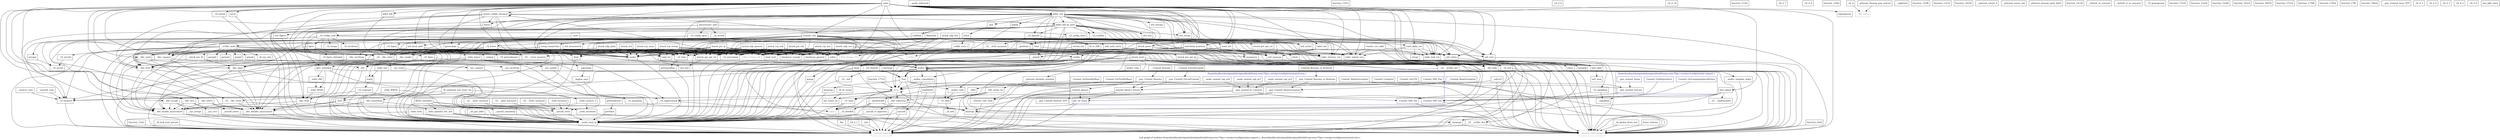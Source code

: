 digraph "Call graph of the module." {
  label="Call graph of modules /home/landley/aboriginal/aboriginal/build/temp-armv7l/gcc-core/gcc/config/arm/pr-support.c, /home/landley/aboriginal/aboriginal/build/temp-armv7l/gcc-core/gcc/config/arm/unwind-arm.c.";
  node [shape=record];

  subgraph cluster_2fhome2flandley2faboriginal2faboriginal2fbuild2ftemp_armv37l2fgcc_core2fgcc2fconfig2farm2fpr_support_c {
    label="/home/landley/aboriginal/aboriginal/build/temp-armv7l/gcc-core/gcc/config/arm/pr-support.c";
    color="blue3";
    fontcolor="blue3";

    Node__Unwind_GetLanguageSpecificData [label="{_Unwind_GetLanguageSpecificData}"];
    Node___gnu_unwind_execute [label="{__gnu_unwind_execute}"];
    Node___gnu_unwind_frame [label="{__gnu_unwind_frame}"];
    Node__Unwind_GetRegionStart [label="{_Unwind_GetRegionStart}"];
  }

  subgraph cluster_2fhome2flandley2faboriginal2faboriginal2fbuild2ftemp_armv37l2fgcc_core2fgcc2fconfig2farm2funwind_arm_c {
    label="/home/landley/aboriginal/aboriginal/build/temp-armv7l/gcc-core/gcc/config/arm/unwind-arm.c";
    color="blue3";
    fontcolor="blue3";

    Node___gnu_Unwind_Resume [label="{__gnu_Unwind_Resume}"];
    Node___gnu_Unwind_RaiseException [label="{__gnu_Unwind_RaiseException}"];
    Node__Unwind_VRS_Get [label="{_Unwind_VRS_Get}"];
    Node__Unwind_VRS_Set [label="{_Unwind_VRS_Set}"];
    Node__Unwind_GetCFA [label="{_Unwind_GetCFA}"];
    Node__Unwind_Complete [label="{_Unwind_Complete}"];
    Node__Unwind_DeleteException [label="{_Unwind_DeleteException}"];
    Node__Unwind_GetTextRelBase [label="{_Unwind_GetTextRelBase}"];
    Node__Unwind_GetDataRelBase [label="{_Unwind_GetDataRelBase}"];
    Node_get_eit_entry [label="{get_eit_entry}"];
    Node_unwind_phase2_forced [label="{unwind_phase2_forced}"];
    Node___gnu_Unwind_ForcedUnwind [label="{__gnu_Unwind_ForcedUnwind}"];
    Node_unwind_phase2 [label="{unwind_phase2}"];
    Node___gnu_Unwind_Resume_or_Rethrow [label="{__gnu_Unwind_Resume_or_Rethrow}"];
    Node__Unwind_VRS_Pop [label="{_Unwind_VRS_Pop}"];
    Node___gnu_unwind_pr_common [label="{__gnu_unwind_pr_common}"];
    Node___aeabi_unwind_cpp_pr2 [label="{__aeabi_unwind_cpp_pr2}"];
    Node___aeabi_unwind_cpp_pr1 [label="{__aeabi_unwind_cpp_pr1}"];
    Node___aeabi_unwind_cpp_pr0 [label="{__aeabi_unwind_cpp_pr0}"];
  }

  Node_function_e0e8 [label="{function_e0e8}"];
  Node_rand_next [label="{rand_next}"];
  Node_rand_alpha_str [label="{rand_alpha_str}"];
  Node_rand_str [label="{rand_str}"];
  Node___GI_setsid [label="{__GI_setsid}"];
  Node_util_itoa [label="{util_itoa}"];
  Node___GI_sigprocmask [label="{__GI_sigprocmask}"];
  Node_setup_connection [label="{setup_connection}"];
  Node_add_auth_entry [label="{add_auth_entry}"];
  Node___GI_time [label="{__GI_time}"];
  Node_scanner_init [label="{scanner_init}"];
  Node___udivsi3 [label="{__udivsi3}"];
  Node_table_retrieve_val [label="{table_retrieve_val}"];
  Node_prctl [label="{prctl}"];
  Node_unlink [label="{unlink}"];
  Node___aeabi_uidivmod [label="{__aeabi_uidivmod}"];
  Node___GI_closedir [label="{__GI_closedir}"];
  Node_table_lock_val [label="{table_lock_val}"];
  Node_table_unlock_val [label="{table_unlock_val}"];
  Node___div0 [label="{__div0}"];
  Node_function_1101c [label="{function_1101c}"];
  Node_table_init [label="{table_init}"];
  Node_util_strlen [label="{util_strlen}"];
  Node___libc_accept [label="{__libc_accept}"];
  Node_fd_to_DIR [label="{fd_to_DIR}"];
  Node_rand_init [label="{rand_init}"];
  Node_util_strcpy [label="{util_strcpy}"];
  Node_util_memcpy [label="{util_memcpy}"];
  Node_util_strcmp [label="{util_strcmp}"];
  Node___GI___fcntl_nocancel [label="{__GI___fcntl_nocancel}"];
  Node___GI_opendir [label="{__GI_opendir}"];
  Node_util_zero [label="{util_zero}"];
  Node_util_memsearch [label="{util_memsearch}"];
  Node__24_d_6 [label="{_24_d_6}"];
  Node_util_atoi [label="{util_atoi}"];
  Node_ioctl [label="{ioctl}"];
  Node__24_d_10 [label="{_24_d_10}"];
  Node_fdopendir [label="{fdopendir}"];
  Node_readlink [label="{readlink}"];
  Node___GI_memset [label="{__GI_memset}"];
  Node_util_fdgets [label="{util_fdgets}"];
  Node___libc_connect [label="{__libc_connect}"];
  Node___GI_readdir [label="{__GI_readdir}"];
  Node_bind [label="{bind}"];
  Node_util_local_addr [label="{util_local_addr}"];
  Node_kill [label="{kill}"];
  Node___syscall_select [label="{__syscall_select}"];
  Node___libc_fcntl [label="{__libc_fcntl}"];
  Node_function_1134c [label="{function_1134c}"];
  Node_getppid [label="{getppid}"];
  Node___GI___errno_location [label="{__GI___errno_location}"];
  Node_strcpy [label="{strcpy}"];
  Node_inet_addr [label="{inet_addr}"];
  Node__24_d_7 [label="{_24_d_7}"];
  Node___GI_getsockname [label="{__GI_getsockname}"];
  Node_clock [label="{clock}"];
  Node_memcpy [label="{memcpy}"];
  Node___libc_select [label="{__libc_select}"];
  Node___sys_accept [label="{__sys_accept}"];
  Node_memmove [label="{memmove}"];
  Node__24_d_8 [label="{_24_d_8}"];
  Node_util_stristr [label="{util_stristr}"];
  Node_function_12fa0 [label="{function_12fa0}"];
  Node___sys_connect [label="{__sys_connect}"];
  Node_socket [label="{socket}"];
  Node__24_d [label="{_24_d}"];
  Node___GI_sigaddset [label="{__GI_sigaddset}"];
  Node_sigemptyset [label="{sigemptyset}"];
  Node_bsd_signal [label="{bsd_signal}"];
  Node___GI___sigismember [label="{__GI___sigismember}"];
  Node___sigaddset [label="{__sigaddset}"];
  Node___sigdelset [label="{__sigdelset}"];
  Node___malloc_largebin_index [label="{__malloc_largebin_index}"];
  Node_malloc [label="{malloc}"];
  Node_function_125f8 [label="{function_125f8}"];
  Node_calloc [label="{calloc}"];
  Node_realloc [label="{realloc}"];
  Node_function_12afc [label="{function_12afc}"];
  Node___malloc_trim [label="{__malloc_trim}"];
  Node___malloc_consolidate [label="{__malloc_consolidate}"];
  Node_malloc_trim [label="{malloc_trim}"];
  Node_abort [label="{abort}"];
  Node_function_13110 [label="{function_13110}"];
  Node_atol [label="{atol}"];
  Node_strtol [label="{strtol}"];
  Node__stdlib_strto_l [label="{_stdlib_strto_l}"];
  Node___GI_exit [label="{__GI_exit}"];
  Node_nprocessors_onln [label="{nprocessors_onln}"];
  Node_sysconf [label="{sysconf}"];
  Node___libc_fork [label="{__libc_fork}"];
  Node___lll_lock_wait_private [label="{__lll_lock_wait_private}"];
  Node___getpid [label="{__getpid}"];
  Node___GI_raise [label="{__GI_raise}"];
  Node_sleep [label="{sleep}"];
  Node_function_14228 [label="{function_14228}"];
  Node___GI___close_nocancel [label="{__GI___close_nocancel}"];
  Node___GI___libc_close [label="{__GI___libc_close}"];
  Node___GI___open_nocancel [label="{__GI___open_nocancel}"];
  Node___libc_open [label="{__libc_open}"];
  Node___GI___write_nocancel [label="{__GI___write_nocancel}"];
  Node___GI___libc_write [label="{__GI___libc_write}"];
  Node___read_nocancel [label="{__read_nocancel}"];
  Node___libc_read [label="{__libc_read}"];
  Node___libc_disable_asynccancel [label="{__libc_disable_asynccancel}"];
  Node___libc_enable_asynccancel [label="{__libc_enable_asynccancel}"];
  Node___pthread_return_0 [label="{__pthread_return_0}"];
  Node___pthread_mutex_init [label="{__pthread_mutex_init}"];
  Node__pthread_cleanup_push_defer [label="{_pthread_cleanup_push_defer}"];
  Node__pthread_cleanup_pop_restore [label="{_pthread_cleanup_pop_restore}"];
  Node___GI___uClibc_fini [label="{__GI___uClibc_fini}"];
  Node___check_one_fd [label="{__check_one_fd}"];
  Node___GI___uClibc_init [label="{__GI___uClibc_init}"];
  Node___uClibc_main [label="{__uClibc_main}"];
  Node_mmap [label="{mmap}"];
  Node___syscall_error [label="{__syscall_error}"];
  Node___libc_sigaction [label="{__libc_sigaction}"];
  Node_function_14c54 [label="{function_14c54}"];
  Node__setjmp [label="{_setjmp}"];
  Node___default_sa_restorer [label="{__default_sa_restorer}"];
  Node___default_rt_sa_restorer [label="{__default_rt_sa_restorer}"];
  Node___aeabi_read_tp [label="{__aeabi_read_tp}"];
  Node___syscall_rt_sigaction [label="{__syscall_rt_sigaction}"];
  Node___GI__exit [label="{__GI__exit}"];
  Node_fstat [label="{fstat}"];
  Node___getdents [label="{__getdents}"];
  Node_getdtablesize [label="{getdtablesize}"];
  Node_getegid [label="{getegid}"];
  Node_geteuid [label="{geteuid}"];
  Node_getgid [label="{getgid}"];
  Node___GI_getpagesize [label="{__GI_getpagesize}"];
  Node_getrlimit [label="{getrlimit}"];
  Node_gettimeofday [label="{gettimeofday}"];
  Node_getuid [label="{getuid}"];
  Node_mremap [label="{mremap}"];
  Node_munmap [label="{munmap}"];
  Node___syscall_nanosleep [label="{__syscall_nanosleep}"];
  Node___libc_nanosleep [label="{__libc_nanosleep}"];
  Node___GI_sbrk [label="{__GI_sbrk}"];
  Node_times [label="{times}"];
  Node___xstat64_conv [label="{__xstat64_conv}"];
  Node___xstat32_conv [label="{__xstat32_conv}"];
  Node_readdir64 [label="{readdir64}"];
  Node_function_15350 [label="{function_15350}"];
  Node___GI_config_read [label="{__GI_config_read}"];
  Node___GI_config_close [label="{__GI_config_close}"];
  Node___GI_config_open [label="{__GI_config_open}"];
  Node___GI_fclose [label="{__GI_fclose}"];
  Node_function_15a28 [label="{function_15a28}"];
  Node___GI_fopen [label="{__GI_fopen}"];
  Node__stdio_fopen [label="{_stdio_fopen}"];
  Node_function_15e84 [label="{function_15e84}"];
  Node__stdio_init [label="{_stdio_init}"];
  Node__stdio_term [label="{_stdio_term}"];
  Node___stdio_wcommit [label="{__stdio_wcommit}"];
  Node___GI_fgetc [label="{__GI_fgetc}"];
  Node_fgets [label="{fgets}"];
  Node__stdio_openlist_dec_use [label="{_stdio_openlist_dec_use}"];
  Node_function_165c0 [label="{function_165c0}"];
  Node_fflush_unlocked [label="{fflush_unlocked}"];
  Node_function_16970 [label="{function_16970}"];
  Node_getc_unlocked [label="{getc_unlocked}"];
  Node___GI_fgets_unlocked [label="{__GI_fgets_unlocked}"];
  Node__memcpy [label="{_memcpy}"];
  Node___GI_strcoll [label="{__GI_strcoll}"];
  Node_strlen [color="gray50", fontcolor="gray50", label="{strlen}"];
  Node___GI_strchr [label="{__GI_strchr}"];
  Node___GI_strchrnul [label="{__GI_strchrnul}"];
  Node_strcspn [label="{strcspn}"];
  Node___GI_strrchr [label="{__GI_strrchr}"];
  Node___GI_strspn [label="{__GI_strspn}"];
  Node_isatty [label="{isatty}"];
  Node___GI_tcgetattr [label="{__GI_tcgetattr}"];
  Node_inet_aton [label="{inet_aton}"];
  Node_init_static_tls [label="{init_static_tls}"];
  Node_function_17518 [label="{function_17518}"];
  Node__dl_tls_setup [label="{_dl_tls_setup}"];
  Node_function_17588 [label="{function_17588}"];
  Node___tls_get_addr [label="{__tls_get_addr}"];
  Node___libc_setup_tls [label="{__libc_setup_tls}"];
  Node_function_177c4 [label="{function_177c4}"];
  Node___pthread_initialize_minimal [label="{__pthread_initialize_minimal}"];
  Node__dl_aux_init [label="{_dl_aux_init}"];
  Node_function_17824 [label="{function_17824}"];
  Node__dl_nothread_init_static_tls [label="{_dl_nothread_init_static_tls}"];
  Node___GI_brk [label="{__GI_brk}"];
  Node___sigsetjmp [label="{__sigsetjmp}"];
  Node___getdents64 [label="{__getdents64}"];
  Node___stdio_READ [label="{__stdio_READ}"];
  Node___stdio_WRITE [label="{__stdio_WRITE}"];
  Node___stdio_rfill [label="{__stdio_rfill}"];
  Node___stdio_trans2r_o [label="{__stdio_trans2r_o}"];
  Node___GI_mempcpy [label="{__GI_mempcpy}"];
  Node___sigjmp_save [label="{__sigjmp_save}"];
  Node___GI_lseek64 [label="{__GI_lseek64}"];
  Node_function_17ffc [label="{function_17ffc}"];
  Node_function_189a4 [label="{function_189a4}"];
  Node___restore_core_regs [label="{__restore_core_regs}"];
  Node___gnu_Unwind_Restore_VFP [label="{__gnu_Unwind_Restore_VFP}"];
  Node___gnu_Unwind_Save_VFP [label="{__gnu_Unwind_Save_VFP}"];
  Node____Unwind_RaiseException [label="{___Unwind_RaiseException}"];
  Node____Unwind_Resume [label="{___Unwind_Resume}"];
  Node__Unwind_Resume_or_Rethrow [label="{_Unwind_Resume_or_Rethrow}"];
  Node____Unwind_ForcedUnwind [label="{___Unwind_ForcedUnwind}"];
  Node__fini [label="{_fini}"];
  Node___libc_errno [color="gray50", fontcolor="gray50", label="{__libc_errno}"];
  Node_llvm_bswap_i32 [color="gray50", fontcolor="gray50", label="{llvm_bswap_i32}"];
  Node_abort [color="gray50", fontcolor="gray50", label="{abort}"];
  Node_llvm_bswap_i16 [color="gray50", fontcolor="gray50", label="{llvm_bswap_i16}"];
  Node_fabsf [color="gray50", fontcolor="gray50", label="{fabsf}"];
  Node_getsockopt [label="{getsockopt}"];
  Node__24_d_5 [label="{_24_d_5}"];
  Node_listen [label="{listen}"];
  Node___sys_recv [label="{__sys_recv}"];
  Node_free [label="{free}"];
  Node__24_d_4 [label="{_24_d_4}"];
  Node___libc_recv [label="{__libc_recv}"];
  Node___sys_recvfrom [label="{__sys_recvfrom}"];
  Node___libc_recvfrom [label="{__libc_recvfrom}"];
  Node___sys_send [label="{__sys_send}"];
  Node__24_d_3 [label="{_24_d_3}"];
  Node___libc_send [label="{__libc_send}"];
  Node___sys_sendto [label="{__sys_sendto}"];
  Node__24_d_2 [label="{_24_d_2}"];
  Node___libc_sendto [label="{__libc_sendto}"];
  Node___GI_setsockopt [label="{__GI_setsockopt}"];
  Node__24_d_1 [label="{_24_d_1}"];
  Node___pseudo_branch [color="gray50", fontcolor="gray50", label="{__pseudo_branch}"];
  Node___pseudo_cond_branch [color="gray50", fontcolor="gray50", label="{__pseudo_cond_branch}"];
  Node__init [label="{_init}"];
  Node___do_global_dtors_aux [label="{__do_global_dtors_aux}"];
  Node_frame_dummy [label="{frame_dummy}"];
  Node__start [label="{_start}"];
  Node_attack_get_opt_str [label="{attack_get_opt_str}"];
  Node_attack_start [label="{attack_start}"];
  Node_attack_parse [label="{attack_parse}"];
  Node_attack_get_opt_ip [label="{attack_get_opt_ip}"];
  Node_attack_get_opt_int [label="{attack_get_opt_int}"];
  Node_attack_init [label="{attack_init}"];
  Node_attack_gre_eth [label="{attack_gre_eth}"];
  Node_attack_gre_ip [label="{attack_gre_ip}"];
  Node_attack_std [label="{attack_std}"];
  Node_attack_tcp_xmas [label="{attack_tcp_xmas}"];
  Node_attack_tcp_stomp [label="{attack_tcp_stomp}"];
  Node__24_d_9 [label="{_24_d_9}"];
  Node_attack_tcp_ack [label="{attack_tcp_ack}"];
  Node_attack_tcp_syn [label="{attack_tcp_syn}"];
  Node_attack_udp_plain [label="{attack_udp_plain}"];
  Node_attack_udp_generic [label="{attack_udp_generic}"];
  Node_attack_udp_vse [label="{attack_udp_vse}"];
  Node_attack_udp_dns [label="{attack_udp_dns}"];
  Node_checksum_generic [label="{checksum_generic}"];
  Node_checksum_tcpudp [label="{checksum_tcpudp}"];
  Node_killer_kill [label="{killer_kill}"];
  Node_killer_kill_by_port [label="{killer_kill_by_port}"];
  Node_killer_init [label="{killer_init}"];
  Node_anti_gdb_entry [label="{anti_gdb_entry}"];
  Node_ensure_single_instance [label="{ensure_single_instance}"];
  Node_resolve_cnc_addr [label="{resolve_cnc_addr}"];
  Node_watchdog_maintain [label="{watchdog_maintain}"];
  Node_main [label="{main}"];

  Node_function_e0e8 -> Node___pseudo_cond_branch;
  Node_rand_alpha_str -> Node_table_retrieve_val;
  Node_rand_alpha_str -> Node_table_lock_val;
  Node_rand_alpha_str -> Node_table_unlock_val;
  Node_rand_alpha_str -> Node_util_strlen;
  Node_rand_alpha_str -> Node_strcpy;
  Node___GI_setsid -> Node___aeabi_read_tp;
  Node___GI_sigprocmask -> Node___aeabi_read_tp;
  Node___GI_sigprocmask -> Node_fabsf;
  Node_setup_connection -> Node_util_zero;
  Node_setup_connection -> Node___libc_connect;
  Node_setup_connection -> Node___libc_fcntl;
  Node_setup_connection -> Node_socket;
  Node_setup_connection -> Node___pseudo_cond_branch;
  Node_add_auth_entry -> Node_util_strlen;
  Node_add_auth_entry -> Node_util_memcpy;
  Node_add_auth_entry -> Node_malloc;
  Node_add_auth_entry -> Node_realloc;
  Node___GI_time -> Node_gettimeofday;
  Node_scanner_init -> Node_rand_next;
  Node_scanner_init -> Node_setup_connection;
  Node_scanner_init -> Node_add_auth_entry;
  Node_scanner_init -> Node___GI_time;
  Node_scanner_init -> Node_table_retrieve_val;
  Node_scanner_init -> Node_table_lock_val;
  Node_scanner_init -> Node_table_unlock_val;
  Node_scanner_init -> Node_rand_init;
  Node_scanner_init -> Node_util_memsearch;
  Node_scanner_init -> Node___libc_connect;
  Node_scanner_init -> Node_util_local_addr;
  Node_scanner_init -> Node___libc_fcntl;
  Node_scanner_init -> Node___GI___errno_location;
  Node_scanner_init -> Node_inet_addr;
  Node_scanner_init -> Node_memcpy;
  Node_scanner_init -> Node___libc_select;
  Node_scanner_init -> Node_memmove;
  Node_scanner_init -> Node_socket;
  Node_scanner_init -> Node_calloc;
  Node_scanner_init -> Node___GI_exit;
  Node_scanner_init -> Node___libc_fork;
  Node_scanner_init -> Node___GI___libc_close;
  Node_scanner_init -> Node_llvm_bswap_i32;
  Node_scanner_init -> Node_getsockopt;
  Node_scanner_init -> Node___libc_recv;
  Node_scanner_init -> Node___libc_recvfrom;
  Node_scanner_init -> Node___libc_send;
  Node_scanner_init -> Node___libc_sendto;
  Node_scanner_init -> Node___GI_setsockopt;
  Node_scanner_init -> Node___pseudo_cond_branch;
  Node_scanner_init -> Node_checksum_generic;
  Node_scanner_init -> Node_checksum_tcpudp;
  Node___udivsi3 -> Node___div0;
  Node___udivsi3 -> Node___pseudo_cond_branch;
  Node_prctl -> Node___aeabi_read_tp;
  Node_unlink -> Node___aeabi_read_tp;
  Node___GI_closedir -> Node___aeabi_read_tp;
  Node___GI_closedir -> Node_free;
  Node___GI_closedir -> Node___pseudo_branch;
  Node___div0 -> Node___GI_raise;
  Node_table_init -> Node_util_memcpy;
  Node_table_init -> Node_malloc;
  Node_util_strlen -> Node___pseudo_cond_branch;
  Node___libc_accept -> Node___sys_accept;
  Node___libc_accept -> Node___libc_disable_asynccancel;
  Node___libc_accept -> Node___libc_enable_asynccancel;
  Node_fd_to_DIR -> Node_malloc;
  Node_fd_to_DIR -> Node_calloc;
  Node_fd_to_DIR -> Node_free;
  Node_rand_init -> Node___GI_time;
  Node_rand_init -> Node_getppid;
  Node_rand_init -> Node_clock;
  Node_rand_init -> Node___getpid;
  Node_util_memcpy -> Node___pseudo_cond_branch;
  Node___GI___fcntl_nocancel -> Node___aeabi_read_tp;
  Node___GI_opendir -> Node_fd_to_DIR;
  Node___GI_opendir -> Node___GI___fcntl_nocancel;
  Node___GI_opendir -> Node___aeabi_read_tp;
  Node___GI_opendir -> Node_fstat;
  Node_util_zero -> Node___pseudo_cond_branch;
  Node_ioctl -> Node___libc_disable_asynccancel;
  Node_ioctl -> Node___libc_enable_asynccancel;
  Node_ioctl -> Node___aeabi_read_tp;
  Node_fdopendir -> Node_fd_to_DIR;
  Node_fdopendir -> Node___libc_fcntl;
  Node_fdopendir -> Node___aeabi_read_tp;
  Node_fdopendir -> Node_fstat;
  Node_readlink -> Node___aeabi_read_tp;
  Node___GI_memset -> Node___pseudo_branch;
  Node_util_fdgets -> Node___libc_read;
  Node___libc_connect -> Node___sys_connect;
  Node___libc_connect -> Node___libc_disable_asynccancel;
  Node___libc_connect -> Node___libc_enable_asynccancel;
  Node___GI_readdir -> Node___getdents;
  Node___GI_readdir -> Node___pseudo_branch;
  Node_bind -> Node___aeabi_read_tp;
  Node_util_local_addr -> Node___libc_connect;
  Node_util_local_addr -> Node___GI___errno_location;
  Node_util_local_addr -> Node___GI_getsockname;
  Node_util_local_addr -> Node_socket;
  Node_util_local_addr -> Node___GI___libc_close;
  Node_kill -> Node___aeabi_read_tp;
  Node___syscall_select -> Node___aeabi_read_tp;
  Node___libc_fcntl -> Node___libc_disable_asynccancel;
  Node___libc_fcntl -> Node___libc_enable_asynccancel;
  Node___libc_fcntl -> Node___aeabi_read_tp;
  Node___GI___errno_location -> Node___aeabi_read_tp;
  Node_inet_addr -> Node_inet_aton;
  Node___GI_getsockname -> Node___aeabi_read_tp;
  Node_clock -> Node_times;
  Node_memcpy -> Node__memcpy;
  Node___libc_select -> Node___syscall_select;
  Node___libc_select -> Node___libc_disable_asynccancel;
  Node___libc_select -> Node___libc_enable_asynccancel;
  Node___sys_accept -> Node___aeabi_read_tp;
  Node_memmove -> Node__memcpy;
  Node___sys_connect -> Node___aeabi_read_tp;
  Node_socket -> Node___aeabi_read_tp;
  Node__24_d -> Node___libc_errno;
  Node___GI_sigaddset -> Node___sigaddset;
  Node___GI_sigaddset -> Node___aeabi_read_tp;
  Node_bsd_signal -> Node___GI___sigismember;
  Node_bsd_signal -> Node___sigaddset;
  Node_bsd_signal -> Node___libc_sigaction;
  Node_bsd_signal -> Node___aeabi_read_tp;
  Node___malloc_largebin_index -> Node___pseudo_cond_branch;
  Node_malloc -> Node___malloc_largebin_index;
  Node_malloc -> Node_malloc;
  Node_malloc -> Node___malloc_consolidate;
  Node_malloc -> Node_abort;
  Node_malloc -> Node_mmap;
  Node_malloc -> Node___aeabi_read_tp;
  Node_malloc -> Node___GI_sbrk;
  Node_malloc -> Node_free;
  Node_malloc -> Node___pseudo_branch;
  Node_calloc -> Node___GI_memset;
  Node_calloc -> Node_malloc;
  Node_calloc -> Node___aeabi_read_tp;
  Node_calloc -> Node___pseudo_branch;
  Node_realloc -> Node_memcpy;
  Node_realloc -> Node_malloc;
  Node_realloc -> Node_abort;
  Node_realloc -> Node___aeabi_read_tp;
  Node_realloc -> Node_mremap;
  Node_realloc -> Node_free;
  Node_realloc -> Node___pseudo_branch;
  Node_function_12afc -> Node___pseudo_branch;
  Node___malloc_trim -> Node___GI_sbrk;
  Node___malloc_consolidate -> Node_abort;
  Node___malloc_consolidate -> Node_sysconf;
  Node___gnu_Unwind_Resume -> Node_abort;
  Node___gnu_Unwind_Resume -> Node_unwind_phase2_forced;
  Node___gnu_Unwind_Resume -> Node_unwind_phase2;
  Node___gnu_Unwind_Resume -> Node___restore_core_regs;
  Node___gnu_Unwind_Resume -> Node___pseudo_branch;
  Node___gnu_Unwind_Resume -> Node___pseudo_cond_branch;
  Node___gnu_Unwind_RaiseException -> Node_get_eit_entry;
  Node___gnu_Unwind_RaiseException -> Node___gnu_Unwind_Restore_VFP;
  Node___gnu_Unwind_RaiseException -> Node___pseudo_branch;
  Node_malloc_trim -> Node___malloc_trim;
  Node_malloc_trim -> Node___malloc_consolidate;
  Node_abort -> Node___GI_sigprocmask;
  Node_abort -> Node___GI_memset;
  Node_abort -> Node_abort;
  Node_abort -> Node___GI_raise;
  Node_abort -> Node___libc_sigaction;
  Node_abort -> Node___pseudo_branch;
  Node_abort -> Node___pseudo_cond_branch;
  Node_atol -> Node_strtol;
  Node_strtol -> Node__stdlib_strto_l;
  Node__stdlib_strto_l -> Node___aeabi_read_tp;
  Node___GI_exit -> Node___GI___uClibc_fini;
  Node___GI_exit -> Node___GI__exit;
  Node___GI_exit -> Node___pseudo_branch;
  Node___GI_exit -> Node___pseudo_cond_branch;
  Node_nprocessors_onln -> Node___GI_config_read;
  Node_nprocessors_onln -> Node___GI_config_close;
  Node_nprocessors_onln -> Node___GI_config_open;
  Node_nprocessors_onln -> Node___GI_strcoll;
  Node_sysconf -> Node___aeabi_read_tp;
  Node_sysconf -> Node___pseudo_branch;
  Node___libc_fork -> Node___aeabi_read_tp;
  Node___libc_fork -> Node___pseudo_branch;
  Node___libc_fork -> Node___pseudo_cond_branch;
  Node___lll_lock_wait_private -> Node___pseudo_branch;
  Node___getpid -> Node___aeabi_read_tp;
  Node___GI_raise -> Node___aeabi_read_tp;
  Node___GI_raise -> Node_fabsf;
  Node_sleep -> Node___libc_sigaction;
  Node_sleep -> Node___aeabi_read_tp;
  Node_sleep -> Node___libc_nanosleep;
  Node_sleep -> Node___pseudo_branch;
  Node_sleep -> Node___pseudo_cond_branch;
  Node___GI___close_nocancel -> Node___syscall_error;
  Node___GI___libc_close -> Node___libc_disable_asynccancel;
  Node___GI___libc_close -> Node___libc_enable_asynccancel;
  Node___GI___libc_close -> Node___syscall_error;
  Node___GI___open_nocancel -> Node___syscall_error;
  Node___libc_open -> Node___libc_disable_asynccancel;
  Node___libc_open -> Node___libc_enable_asynccancel;
  Node___libc_open -> Node___syscall_error;
  Node___GI___write_nocancel -> Node___syscall_error;
  Node___GI___libc_write -> Node___libc_disable_asynccancel;
  Node___GI___libc_write -> Node___libc_enable_asynccancel;
  Node___GI___libc_write -> Node___syscall_error;
  Node___read_nocancel -> Node___syscall_error;
  Node___libc_read -> Node___libc_disable_asynccancel;
  Node___libc_read -> Node___libc_enable_asynccancel;
  Node___libc_read -> Node___syscall_error;
  Node___libc_disable_asynccancel -> Node___aeabi_read_tp;
  Node___libc_disable_asynccancel -> Node___pseudo_branch;
  Node___libc_enable_asynccancel -> Node___aeabi_read_tp;
  Node___libc_enable_asynccancel -> Node___pseudo_branch;
  Node__pthread_cleanup_pop_restore -> Node___libc_errno;
  Node___GI___uClibc_fini -> Node___pseudo_branch;
  Node___GI___uClibc_fini -> Node___pseudo_cond_branch;
  Node___check_one_fd -> Node___libc_fcntl;
  Node___check_one_fd -> Node___libc_open;
  Node___check_one_fd -> Node___pseudo_cond_branch;
  Node___GI___uClibc_init -> Node___pthread_initialize_minimal;
  Node___GI___uClibc_init -> Node___pseudo_cond_branch;
  Node___uClibc_main -> Node___GI_memset;
  Node___uClibc_main -> Node___GI_exit;
  Node___uClibc_main -> Node___check_one_fd;
  Node___uClibc_main -> Node___GI___uClibc_init;
  Node___uClibc_main -> Node__setjmp;
  Node___uClibc_main -> Node___aeabi_read_tp;
  Node___uClibc_main -> Node_getegid;
  Node___uClibc_main -> Node_geteuid;
  Node___uClibc_main -> Node_getgid;
  Node___uClibc_main -> Node_getuid;
  Node___uClibc_main -> Node___GI_strrchr;
  Node___uClibc_main -> Node__dl_aux_init;
  Node___uClibc_main -> Node___pseudo_branch;
  Node___uClibc_main -> Node___pseudo_cond_branch;
  Node_mmap -> Node___aeabi_read_tp;
  Node___syscall_error -> Node___aeabi_read_tp;
  Node___libc_sigaction -> Node_memcpy;
  Node___libc_sigaction -> Node___syscall_rt_sigaction;
  Node__setjmp -> Node___sigsetjmp;
  Node___aeabi_read_tp -> Node___pseudo_branch;
  Node___syscall_rt_sigaction -> Node___aeabi_read_tp;
  Node___GI__exit -> Node___aeabi_read_tp;
  Node_fstat -> Node___aeabi_read_tp;
  Node_fstat -> Node___pseudo_cond_branch;
  Node___getdents -> Node_memmove;
  Node___getdents -> Node___aeabi_read_tp;
  Node___getdents -> Node_strlen;
  Node_getdtablesize -> Node_getrlimit;
  Node_getrlimit -> Node___aeabi_read_tp;
  Node_gettimeofday -> Node___aeabi_read_tp;
  Node_mremap -> Node___aeabi_read_tp;
  Node_munmap -> Node___aeabi_read_tp;
  Node___syscall_nanosleep -> Node___aeabi_read_tp;
  Node___libc_nanosleep -> Node___libc_disable_asynccancel;
  Node___libc_nanosleep -> Node___libc_enable_asynccancel;
  Node___libc_nanosleep -> Node___syscall_nanosleep;
  Node___GI_sbrk -> Node___GI_brk;
  Node___xstat64_conv -> Node___GI_memset;
  Node___xstat32_conv -> Node___GI_memset;
  Node_readdir64 -> Node___getdents64;
  Node_readdir64 -> Node___pseudo_branch;
  Node___GI_config_read -> Node___GI_memset;
  Node___GI_config_read -> Node_malloc;
  Node___GI_config_read -> Node_realloc;
  Node___GI_config_read -> Node___GI_fgetc;
  Node___GI_config_read -> Node_fgets;
  Node___GI_config_read -> Node_getc_unlocked;
  Node___GI_config_read -> Node_strlen;
  Node___GI_config_read -> Node___GI_strchr;
  Node___GI_config_read -> Node___GI_strchrnul;
  Node___GI_config_read -> Node_strcspn;
  Node___GI_config_read -> Node___GI_strspn;
  Node___GI_config_close -> Node___GI_fclose;
  Node___GI_config_close -> Node_free;
  Node___GI_config_close -> Node___pseudo_cond_branch;
  Node___GI_config_open -> Node_calloc;
  Node___GI_config_open -> Node___GI_fopen;
  Node___GI_fclose -> Node___GI___libc_close;
  Node___GI_fclose -> Node___aeabi_read_tp;
  Node___GI_fclose -> Node__stdio_openlist_dec_use;
  Node___GI_fclose -> Node___pseudo_branch;
  Node___GI_fclose -> Node___pseudo_cond_branch;
  Node___GI_fopen -> Node__stdio_fopen;
  Node__stdio_fopen -> Node___libc_fcntl;
  Node__stdio_fopen -> Node_malloc;
  Node__stdio_fopen -> Node___libc_open;
  Node__stdio_fopen -> Node___aeabi_read_tp;
  Node__stdio_fopen -> Node_isatty;
  Node__stdio_fopen -> Node_free;
  Node__stdio_fopen -> Node___pseudo_branch;
  Node__stdio_fopen -> Node___pseudo_cond_branch;
  Node__stdio_init -> Node___aeabi_read_tp;
  Node__stdio_init -> Node_isatty;
  Node__stdio_term -> Node___aeabi_read_tp;
  Node__stdio_term -> Node___pseudo_branch;
  Node__stdio_term -> Node___pseudo_cond_branch;
  Node___stdio_wcommit -> Node___pseudo_cond_branch;
  Node___GI_fgetc -> Node___aeabi_read_tp;
  Node___GI_fgetc -> Node_getc_unlocked;
  Node___GI_fgetc -> Node___pseudo_branch;
  Node___GI_fgetc -> Node___pseudo_cond_branch;
  Node_fgets -> Node___aeabi_read_tp;
  Node_fgets -> Node___GI_fgets_unlocked;
  Node_fgets -> Node___pseudo_branch;
  Node_fgets -> Node___pseudo_cond_branch;
  Node__stdio_openlist_dec_use -> Node___aeabi_read_tp;
  Node__stdio_openlist_dec_use -> Node___pseudo_branch;
  Node__stdio_openlist_dec_use -> Node___pseudo_cond_branch;
  Node_fflush_unlocked -> Node___aeabi_read_tp;
  Node_fflush_unlocked -> Node___stdio_wcommit;
  Node_fflush_unlocked -> Node__stdio_openlist_dec_use;
  Node_fflush_unlocked -> Node___pseudo_branch;
  Node_fflush_unlocked -> Node___pseudo_cond_branch;
  Node_getc_unlocked -> Node___stdio_READ;
  Node_getc_unlocked -> Node___stdio_rfill;
  Node_getc_unlocked -> Node___stdio_trans2r_o;
  Node_getc_unlocked -> Node___pseudo_cond_branch;
  Node___GI_fgets_unlocked -> Node_getc_unlocked;
  Node__memcpy -> Node___pseudo_branch;
  Node__memcpy -> Node___pseudo_cond_branch;
  Node_strcspn -> Node___GI_strchr;
  Node___GI_strrchr -> Node___GI_strchr;
  Node_isatty -> Node___GI_tcgetattr;
  Node___GI_tcgetattr -> Node_ioctl;
  Node___GI_tcgetattr -> Node___GI_memset;
  Node___GI_tcgetattr -> Node___GI_mempcpy;
  Node__dl_tls_setup -> Node_init_static_tls;
  Node___tls_get_addr -> Node___aeabi_read_tp;
  Node___libc_setup_tls -> Node_memcpy;
  Node___libc_setup_tls -> Node___GI_sbrk;
  Node___libc_setup_tls -> Node_init_static_tls;
  Node___libc_setup_tls -> Node___pseudo_cond_branch;
  Node_function_177c4 -> Node_abort;
  Node___pthread_initialize_minimal -> Node___libc_setup_tls;
  Node__dl_nothread_init_static_tls -> Node___GI_memset;
  Node__dl_nothread_init_static_tls -> Node___aeabi_read_tp;
  Node__dl_nothread_init_static_tls -> Node___GI_mempcpy;
  Node___sigsetjmp -> Node___sigjmp_save;
  Node___getdents64 -> Node_memcpy;
  Node___getdents64 -> Node___aeabi_read_tp;
  Node___getdents64 -> Node___GI_lseek64;
  Node___stdio_READ -> Node___libc_read;
  Node___stdio_WRITE -> Node___GI___libc_write;
  Node___stdio_WRITE -> Node___aeabi_read_tp;
  Node___stdio_rfill -> Node___stdio_READ;
  Node___stdio_trans2r_o -> Node___aeabi_read_tp;
  Node___stdio_trans2r_o -> Node___stdio_wcommit;
  Node___GI_mempcpy -> Node_memcpy;
  Node___sigjmp_save -> Node___GI_sigprocmask;
  Node___GI_lseek64 -> Node___aeabi_read_tp;
  Node__Unwind_VRS_Get -> Node___pseudo_cond_branch;
  Node__Unwind_VRS_Set -> Node___pseudo_cond_branch;
  Node__Unwind_DeleteException -> Node___pseudo_cond_branch;
  Node__Unwind_GetTextRelBase -> Node_abort;
  Node__Unwind_GetDataRelBase -> Node_abort;
  Node_get_eit_entry -> Node_fabsf;
  Node_get_eit_entry -> Node___pseudo_branch;
  Node_unwind_phase2_forced -> Node_memcpy;
  Node_unwind_phase2_forced -> Node_get_eit_entry;
  Node_unwind_phase2_forced -> Node___pseudo_branch;
  Node___gnu_Unwind_ForcedUnwind -> Node_unwind_phase2_forced;
  Node_unwind_phase2 -> Node_abort;
  Node_unwind_phase2 -> Node_get_eit_entry;
  Node_unwind_phase2 -> Node___restore_core_regs;
  Node_unwind_phase2 -> Node___pseudo_branch;
  Node___gnu_Unwind_Resume_or_Rethrow -> Node___gnu_Unwind_RaiseException;
  Node___gnu_Unwind_Resume_or_Rethrow -> Node_unwind_phase2_forced;
  Node__Unwind_VRS_Pop -> Node___pseudo_branch;
  Node___gnu_unwind_pr_common -> Node__Unwind_VRS_Get;
  Node___gnu_unwind_pr_common -> Node__Unwind_VRS_Set;
  Node___gnu_unwind_pr_common -> Node___gnu_unwind_execute;
  Node___gnu_unwind_pr_common -> Node_fabsf;
  Node___gnu_unwind_pr_common -> Node___pseudo_branch;
  Node___aeabi_unwind_cpp_pr2 -> Node___gnu_unwind_pr_common;
  Node___aeabi_unwind_cpp_pr1 -> Node___gnu_unwind_pr_common;
  Node___aeabi_unwind_cpp_pr0 -> Node___gnu_unwind_pr_common;
  Node___restore_core_regs -> Node___pseudo_branch;
  Node____Unwind_RaiseException -> Node___gnu_Unwind_RaiseException;
  Node____Unwind_Resume -> Node___gnu_Unwind_Resume;
  Node__Unwind_Resume_or_Rethrow -> Node___gnu_Unwind_Resume_or_Rethrow;
  Node____Unwind_ForcedUnwind -> Node___gnu_Unwind_ForcedUnwind;
  Node__Unwind_GetLanguageSpecificData -> Node__Unwind_VRS_Get;
  Node___gnu_unwind_execute -> Node__Unwind_VRS_Get;
  Node___gnu_unwind_execute -> Node__Unwind_VRS_Set;
  Node___gnu_unwind_execute -> Node__Unwind_VRS_Pop;
  Node___gnu_unwind_frame -> Node___gnu_unwind_execute;
  Node__Unwind_GetRegionStart -> Node__Unwind_VRS_Get;
  Node__fini -> Node___pseudo_branch;
  Node_getsockopt -> Node___aeabi_read_tp;
  Node_listen -> Node___aeabi_read_tp;
  Node___sys_recv -> Node___aeabi_read_tp;
  Node_free -> Node___malloc_trim;
  Node_free -> Node_abort;
  Node_free -> Node_munmap;
  Node_free -> Node___pseudo_branch;
  Node_free -> Node___pseudo_cond_branch;
  Node___libc_recv -> Node___libc_disable_asynccancel;
  Node___libc_recv -> Node___libc_enable_asynccancel;
  Node___libc_recv -> Node___sys_recv;
  Node___sys_recvfrom -> Node___aeabi_read_tp;
  Node___libc_recvfrom -> Node___libc_disable_asynccancel;
  Node___libc_recvfrom -> Node___libc_enable_asynccancel;
  Node___libc_recvfrom -> Node___sys_recvfrom;
  Node___sys_send -> Node___aeabi_read_tp;
  Node___libc_send -> Node___libc_disable_asynccancel;
  Node___libc_send -> Node___libc_enable_asynccancel;
  Node___libc_send -> Node___sys_send;
  Node___sys_sendto -> Node___aeabi_read_tp;
  Node___libc_sendto -> Node___libc_disable_asynccancel;
  Node___libc_sendto -> Node___libc_enable_asynccancel;
  Node___libc_sendto -> Node___sys_sendto;
  Node___GI_setsockopt -> Node___aeabi_read_tp;
  Node__24_d_1 -> Node___pseudo_branch;
  Node__init -> Node___pseudo_branch;
  Node___do_global_dtors_aux -> Node___pseudo_cond_branch;
  Node_frame_dummy -> Node___pseudo_cond_branch;
  Node__start -> Node_abort;
  Node__start -> Node___uClibc_main;
  Node_attack_start -> Node_kill;
  Node_attack_start -> Node_getppid;
  Node_attack_start -> Node___GI_exit;
  Node_attack_start -> Node___libc_fork;
  Node_attack_start -> Node_sleep;
  Node_attack_start -> Node___pseudo_branch;
  Node_attack_parse -> Node_util_memcpy;
  Node_attack_parse -> Node___GI___errno_location;
  Node_attack_parse -> Node_calloc;
  Node_attack_parse -> Node_llvm_bswap_i32;
  Node_attack_parse -> Node_free;
  Node_attack_parse -> Node___pseudo_cond_branch;
  Node_attack_parse -> Node_attack_start;
  Node_attack_get_opt_ip -> Node_inet_addr;
  Node_attack_get_opt_int -> Node_util_atoi;
  Node_attack_init -> Node_calloc;
  Node_attack_init -> Node_realloc;
  Node_attack_gre_eth -> Node_rand_next;
  Node_attack_gre_eth -> Node_rand_str;
  Node_attack_gre_eth -> Node_util_memcpy;
  Node_attack_gre_eth -> Node_socket;
  Node_attack_gre_eth -> Node_calloc;
  Node_attack_gre_eth -> Node___GI___libc_close;
  Node_attack_gre_eth -> Node_llvm_bswap_i32;
  Node_attack_gre_eth -> Node___libc_sendto;
  Node_attack_gre_eth -> Node___GI_setsockopt;
  Node_attack_gre_eth -> Node_attack_get_opt_int;
  Node_attack_gre_eth -> Node_checksum_generic;
  Node_attack_gre_eth -> Node_checksum_tcpudp;
  Node_attack_gre_ip -> Node_rand_next;
  Node_attack_gre_ip -> Node_rand_str;
  Node_attack_gre_ip -> Node_socket;
  Node_attack_gre_ip -> Node_calloc;
  Node_attack_gre_ip -> Node___GI___libc_close;
  Node_attack_gre_ip -> Node_llvm_bswap_i32;
  Node_attack_gre_ip -> Node___libc_sendto;
  Node_attack_gre_ip -> Node___GI_setsockopt;
  Node_attack_gre_ip -> Node_attack_get_opt_int;
  Node_attack_gre_ip -> Node_checksum_generic;
  Node_attack_gre_ip -> Node_checksum_tcpudp;
  Node_attack_std -> Node_rand_next;
  Node_attack_std -> Node_rand_str;
  Node_attack_std -> Node___libc_connect;
  Node_attack_std -> Node_bind;
  Node_attack_std -> Node_socket;
  Node_attack_std -> Node_calloc;
  Node_attack_std -> Node_llvm_bswap_i32;
  Node_attack_std -> Node___libc_send;
  Node_attack_std -> Node_attack_get_opt_int;
  Node_attack_tcp_xmas -> Node_rand_next;
  Node_attack_tcp_xmas -> Node_rand_str;
  Node_attack_tcp_xmas -> Node___GI_time;
  Node_attack_tcp_xmas -> Node___libc_connect;
  Node_attack_tcp_xmas -> Node___libc_fcntl;
  Node_attack_tcp_xmas -> Node_socket;
  Node_attack_tcp_xmas -> Node_malloc;
  Node_attack_tcp_xmas -> Node_calloc;
  Node_attack_tcp_xmas -> Node___GI___libc_close;
  Node_attack_tcp_xmas -> Node_llvm_bswap_i32;
  Node_attack_tcp_xmas -> Node___libc_recvfrom;
  Node_attack_tcp_xmas -> Node___libc_sendto;
  Node_attack_tcp_xmas -> Node___GI_setsockopt;
  Node_attack_tcp_xmas -> Node_attack_get_opt_int;
  Node_attack_tcp_xmas -> Node_checksum_generic;
  Node_attack_tcp_xmas -> Node_checksum_tcpudp;
  Node_attack_tcp_stomp -> Node_rand_next;
  Node_attack_tcp_stomp -> Node_rand_str;
  Node_attack_tcp_stomp -> Node___GI_time;
  Node_attack_tcp_stomp -> Node___libc_connect;
  Node_attack_tcp_stomp -> Node___libc_fcntl;
  Node_attack_tcp_stomp -> Node_socket;
  Node_attack_tcp_stomp -> Node_malloc;
  Node_attack_tcp_stomp -> Node_calloc;
  Node_attack_tcp_stomp -> Node___GI___libc_close;
  Node_attack_tcp_stomp -> Node_llvm_bswap_i32;
  Node_attack_tcp_stomp -> Node___libc_recvfrom;
  Node_attack_tcp_stomp -> Node___libc_sendto;
  Node_attack_tcp_stomp -> Node___GI_setsockopt;
  Node_attack_tcp_stomp -> Node_attack_get_opt_int;
  Node_attack_tcp_stomp -> Node_checksum_generic;
  Node_attack_tcp_stomp -> Node_checksum_tcpudp;
  Node_attack_tcp_ack -> Node_rand_next;
  Node_attack_tcp_ack -> Node_rand_str;
  Node_attack_tcp_ack -> Node_socket;
  Node_attack_tcp_ack -> Node_calloc;
  Node_attack_tcp_ack -> Node___GI___libc_close;
  Node_attack_tcp_ack -> Node_llvm_bswap_i32;
  Node_attack_tcp_ack -> Node___libc_sendto;
  Node_attack_tcp_ack -> Node___GI_setsockopt;
  Node_attack_tcp_ack -> Node_attack_get_opt_ip;
  Node_attack_tcp_ack -> Node_attack_get_opt_int;
  Node_attack_tcp_ack -> Node_checksum_generic;
  Node_attack_tcp_ack -> Node_checksum_tcpudp;
  Node_attack_tcp_syn -> Node_rand_next;
  Node_attack_tcp_syn -> Node_socket;
  Node_attack_tcp_syn -> Node_calloc;
  Node_attack_tcp_syn -> Node___GI___libc_close;
  Node_attack_tcp_syn -> Node_llvm_bswap_i32;
  Node_attack_tcp_syn -> Node___libc_sendto;
  Node_attack_tcp_syn -> Node___GI_setsockopt;
  Node_attack_tcp_syn -> Node_attack_get_opt_ip;
  Node_attack_tcp_syn -> Node_attack_get_opt_int;
  Node_attack_tcp_syn -> Node_checksum_generic;
  Node_attack_tcp_syn -> Node_checksum_tcpudp;
  Node_attack_udp_plain -> Node_rand_next;
  Node_attack_udp_plain -> Node_rand_str;
  Node_attack_udp_plain -> Node___libc_connect;
  Node_attack_udp_plain -> Node_bind;
  Node_attack_udp_plain -> Node_socket;
  Node_attack_udp_plain -> Node_calloc;
  Node_attack_udp_plain -> Node_llvm_bswap_i32;
  Node_attack_udp_plain -> Node___libc_send;
  Node_attack_udp_plain -> Node_attack_get_opt_int;
  Node_attack_udp_generic -> Node_rand_next;
  Node_attack_udp_generic -> Node_rand_str;
  Node_attack_udp_generic -> Node_socket;
  Node_attack_udp_generic -> Node_calloc;
  Node_attack_udp_generic -> Node___GI___libc_close;
  Node_attack_udp_generic -> Node_llvm_bswap_i32;
  Node_attack_udp_generic -> Node_llvm_bswap_i16;
  Node_attack_udp_generic -> Node___libc_sendto;
  Node_attack_udp_generic -> Node___GI_setsockopt;
  Node_attack_udp_generic -> Node_attack_get_opt_int;
  Node_attack_udp_generic -> Node_checksum_generic;
  Node_attack_udp_generic -> Node_checksum_tcpudp;
  Node_attack_udp_vse -> Node_rand_next;
  Node_attack_udp_vse -> Node_table_retrieve_val;
  Node_attack_udp_vse -> Node_table_unlock_val;
  Node_attack_udp_vse -> Node_util_memcpy;
  Node_attack_udp_vse -> Node_socket;
  Node_attack_udp_vse -> Node_calloc;
  Node_attack_udp_vse -> Node___GI___libc_close;
  Node_attack_udp_vse -> Node_llvm_bswap_i32;
  Node_attack_udp_vse -> Node___libc_sendto;
  Node_attack_udp_vse -> Node___GI_setsockopt;
  Node_attack_udp_vse -> Node_attack_get_opt_int;
  Node_attack_udp_vse -> Node_checksum_generic;
  Node_attack_udp_vse -> Node_checksum_tcpudp;
  Node_attack_udp_dns -> Node_rand_next;
  Node_attack_udp_dns -> Node_rand_alpha_str;
  Node_attack_udp_dns -> Node_table_retrieve_val;
  Node_attack_udp_dns -> Node_table_lock_val;
  Node_attack_udp_dns -> Node_table_unlock_val;
  Node_attack_udp_dns -> Node_util_strlen;
  Node_attack_udp_dns -> Node_util_memcpy;
  Node_attack_udp_dns -> Node_inet_addr;
  Node_attack_udp_dns -> Node_util_stristr;
  Node_attack_udp_dns -> Node_socket;
  Node_attack_udp_dns -> Node_calloc;
  Node_attack_udp_dns -> Node___GI___libc_close;
  Node_attack_udp_dns -> Node___libc_open;
  Node_attack_udp_dns -> Node___libc_read;
  Node_attack_udp_dns -> Node_llvm_bswap_i16;
  Node_attack_udp_dns -> Node___libc_sendto;
  Node_attack_udp_dns -> Node___GI_setsockopt;
  Node_attack_udp_dns -> Node_attack_get_opt_str;
  Node_attack_udp_dns -> Node_attack_get_opt_int;
  Node_attack_udp_dns -> Node_checksum_generic;
  Node_attack_udp_dns -> Node_checksum_tcpudp;
  Node_killer_kill -> Node_kill;
  Node_killer_kill_by_port -> Node_util_itoa;
  Node_killer_kill_by_port -> Node_table_retrieve_val;
  Node_killer_kill_by_port -> Node___GI_closedir;
  Node_killer_kill_by_port -> Node_table_lock_val;
  Node_killer_kill_by_port -> Node_table_unlock_val;
  Node_killer_kill_by_port -> Node_util_strlen;
  Node_killer_kill_by_port -> Node_util_strcpy;
  Node_killer_kill_by_port -> Node___GI_opendir;
  Node_killer_kill_by_port -> Node_util_zero;
  Node_killer_kill_by_port -> Node_util_atoi;
  Node_killer_kill_by_port -> Node_readlink;
  Node_killer_kill_by_port -> Node___GI_memset;
  Node_killer_kill_by_port -> Node_util_fdgets;
  Node_killer_kill_by_port -> Node___GI_readdir;
  Node_killer_kill_by_port -> Node_kill;
  Node_killer_kill_by_port -> Node_util_stristr;
  Node_killer_kill_by_port -> Node_sleep;
  Node_killer_kill_by_port -> Node___GI___libc_close;
  Node_killer_kill_by_port -> Node___libc_open;
  Node_killer_init -> Node_util_itoa;
  Node_killer_init -> Node___GI_time;
  Node_killer_init -> Node_table_retrieve_val;
  Node_killer_init -> Node_unlink;
  Node_killer_init -> Node___GI_closedir;
  Node_killer_init -> Node_table_lock_val;
  Node_killer_init -> Node_table_unlock_val;
  Node_killer_init -> Node_util_strcpy;
  Node_killer_init -> Node_util_strcmp;
  Node_killer_init -> Node___GI_opendir;
  Node_killer_init -> Node_util_zero;
  Node_killer_init -> Node_readlink;
  Node_killer_init -> Node___GI_readdir;
  Node_killer_init -> Node_bind;
  Node_killer_init -> Node_kill;
  Node_killer_init -> Node_getppid;
  Node_killer_init -> Node_util_stristr;
  Node_killer_init -> Node_socket;
  Node_killer_init -> Node_malloc;
  Node_killer_init -> Node_atol;
  Node_killer_init -> Node___libc_fork;
  Node_killer_init -> Node___getpid;
  Node_killer_init -> Node_sleep;
  Node_killer_init -> Node___GI___libc_close;
  Node_killer_init -> Node___libc_open;
  Node_killer_init -> Node___libc_read;
  Node_killer_init -> Node_listen;
  Node_killer_init -> Node___pseudo_cond_branch;
  Node_killer_init -> Node_killer_kill_by_port;
  Node_ensure_single_instance -> Node___libc_connect;
  Node_ensure_single_instance -> Node_bind;
  Node_ensure_single_instance -> Node___libc_fcntl;
  Node_ensure_single_instance -> Node___GI___errno_location;
  Node_ensure_single_instance -> Node_socket;
  Node_ensure_single_instance -> Node_sleep;
  Node_ensure_single_instance -> Node___GI___libc_close;
  Node_ensure_single_instance -> Node_listen;
  Node_ensure_single_instance -> Node___GI_setsockopt;
  Node_ensure_single_instance -> Node_killer_kill_by_port;
  Node_ensure_single_instance -> Node_ensure_single_instance;
  Node_resolve_cnc_addr -> Node_table_retrieve_val;
  Node_resolve_cnc_addr -> Node_table_lock_val;
  Node_resolve_cnc_addr -> Node_table_unlock_val;
  Node_resolve_cnc_addr -> Node_inet_addr;
  Node_watchdog_maintain -> Node_table_retrieve_val;
  Node_watchdog_maintain -> Node_table_lock_val;
  Node_watchdog_maintain -> Node_table_unlock_val;
  Node_watchdog_maintain -> Node_ioctl;
  Node_watchdog_maintain -> Node___GI_exit;
  Node_watchdog_maintain -> Node___libc_fork;
  Node_watchdog_maintain -> Node_sleep;
  Node_watchdog_maintain -> Node___libc_open;
  Node_main -> Node_rand_next;
  Node_main -> Node_rand_alpha_str;
  Node_main -> Node___GI_setsid;
  Node_main -> Node___GI_sigprocmask;
  Node_main -> Node_scanner_init;
  Node_main -> Node_table_retrieve_val;
  Node_main -> Node_prctl;
  Node_main -> Node_table_lock_val;
  Node_main -> Node_table_unlock_val;
  Node_main -> Node_table_init;
  Node_main -> Node_util_strlen;
  Node_main -> Node___libc_accept;
  Node_main -> Node_rand_init;
  Node_main -> Node_util_strcpy;
  Node_main -> Node_util_zero;
  Node_main -> Node___libc_connect;
  Node_main -> Node_util_local_addr;
  Node_main -> Node_kill;
  Node_main -> Node___libc_fcntl;
  Node_main -> Node___GI___errno_location;
  Node_main -> Node___libc_select;
  Node_main -> Node_socket;
  Node_main -> Node___GI_sigaddset;
  Node_main -> Node_sigemptyset;
  Node_main -> Node_bsd_signal;
  Node_main -> Node___GI_exit;
  Node_main -> Node___libc_fork;
  Node_main -> Node_sleep;
  Node_main -> Node___GI___libc_close;
  Node_main -> Node___GI___libc_write;
  Node_main -> Node_getsockopt;
  Node_main -> Node___libc_recv;
  Node_main -> Node___libc_send;
  Node_main -> Node___pseudo_cond_branch;
  Node_main -> Node_attack_parse;
  Node_main -> Node_attack_init;
  Node_main -> Node_killer_kill;
  Node_main -> Node_killer_init;
  Node_main -> Node_ensure_single_instance;
  Node_main -> Node_watchdog_maintain;
}
